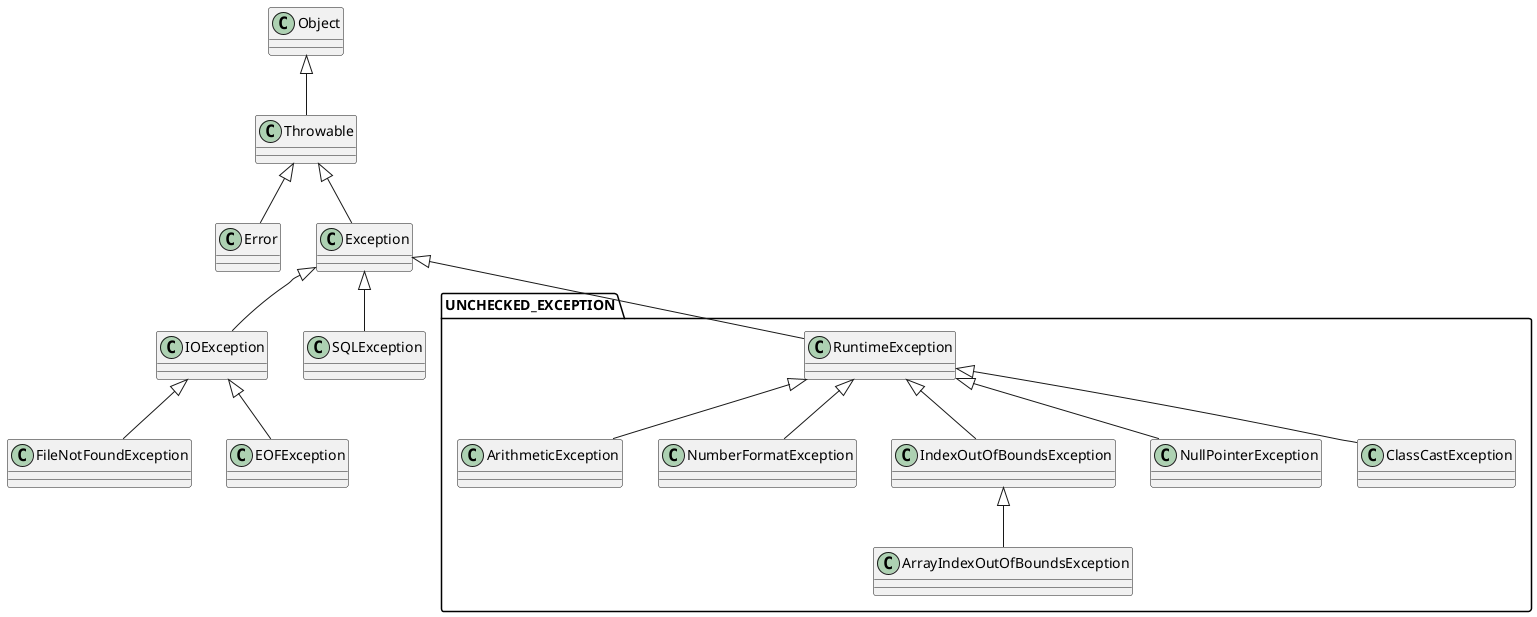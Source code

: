 @startuml

Object <|-- Throwable
Throwable <|-- Error
Throwable <|-- Exception

Exception <|-- UNCHECKED_EXCEPTION.RuntimeException
Exception <|-- IOException
IOException <|-- FileNotFoundException
IOException <|-- EOFException
Exception <|-- SQLException

UNCHECKED_EXCEPTION.RuntimeException <|-- UNCHECKED_EXCEPTION.ArithmeticException
UNCHECKED_EXCEPTION.RuntimeException <|-- UNCHECKED_EXCEPTION.NumberFormatException
UNCHECKED_EXCEPTION.RuntimeException <|-- UNCHECKED_EXCEPTION.IndexOutOfBoundsException
UNCHECKED_EXCEPTION.IndexOutOfBoundsException <|-- UNCHECKED_EXCEPTION.ArrayIndexOutOfBoundsException
UNCHECKED_EXCEPTION.RuntimeException <|-- UNCHECKED_EXCEPTION.NullPointerException
UNCHECKED_EXCEPTION.RuntimeException <|-- UNCHECKED_EXCEPTION.ClassCastException

@enduml